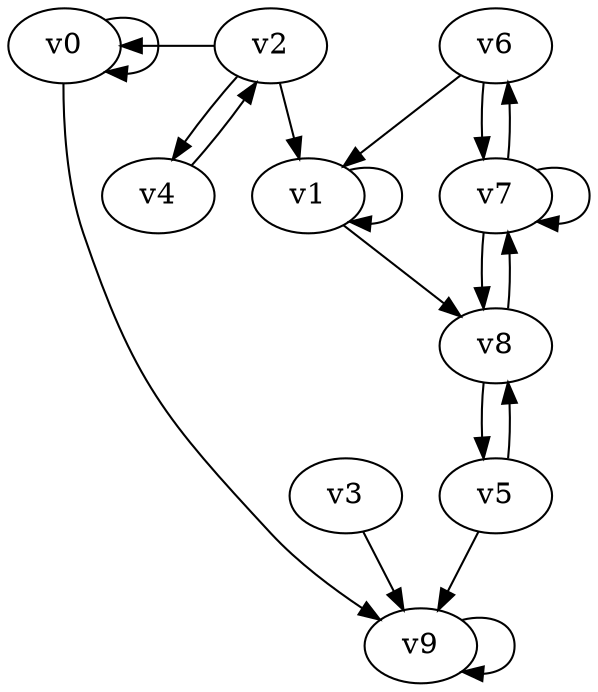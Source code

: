 // Benchmark game 12 - 10 vertices
// time_bound: 5
// targets: v0
digraph G {
    v0 [name="v0", player=1, target=1];
    v1 [name="v1", player=0];
    v2 [name="v2", player=0];
    v3 [name="v3", player=0];
    v4 [name="v4", player=0];
    v5 [name="v5", player=0];
    v6 [name="v6", player=0];
    v7 [name="v7", player=0];
    v8 [name="v8", player=1];
    v9 [name="v9", player=0];

    v0 -> v9 [constraint="t >= 2"];
    v1 -> v8 [constraint="t >= 1"];
    v2 -> v0 [constraint="t < 8"];
    v3 -> v9;
    v4 -> v2 [constraint="t >= 4"];
    v5 -> v8 [constraint="t >= 4"];
    v6 -> v7;
    v7 -> v8;
    v8 -> v7;
    v9 -> v9 [constraint="t mod 4 == 3"];
    v0 -> v0;
    v7 -> v6;
    v6 -> v1;
    v7 -> v7;
    v1 -> v1;
    v5 -> v9;
    v2 -> v1;
    v2 -> v4;
    v8 -> v5;
}
